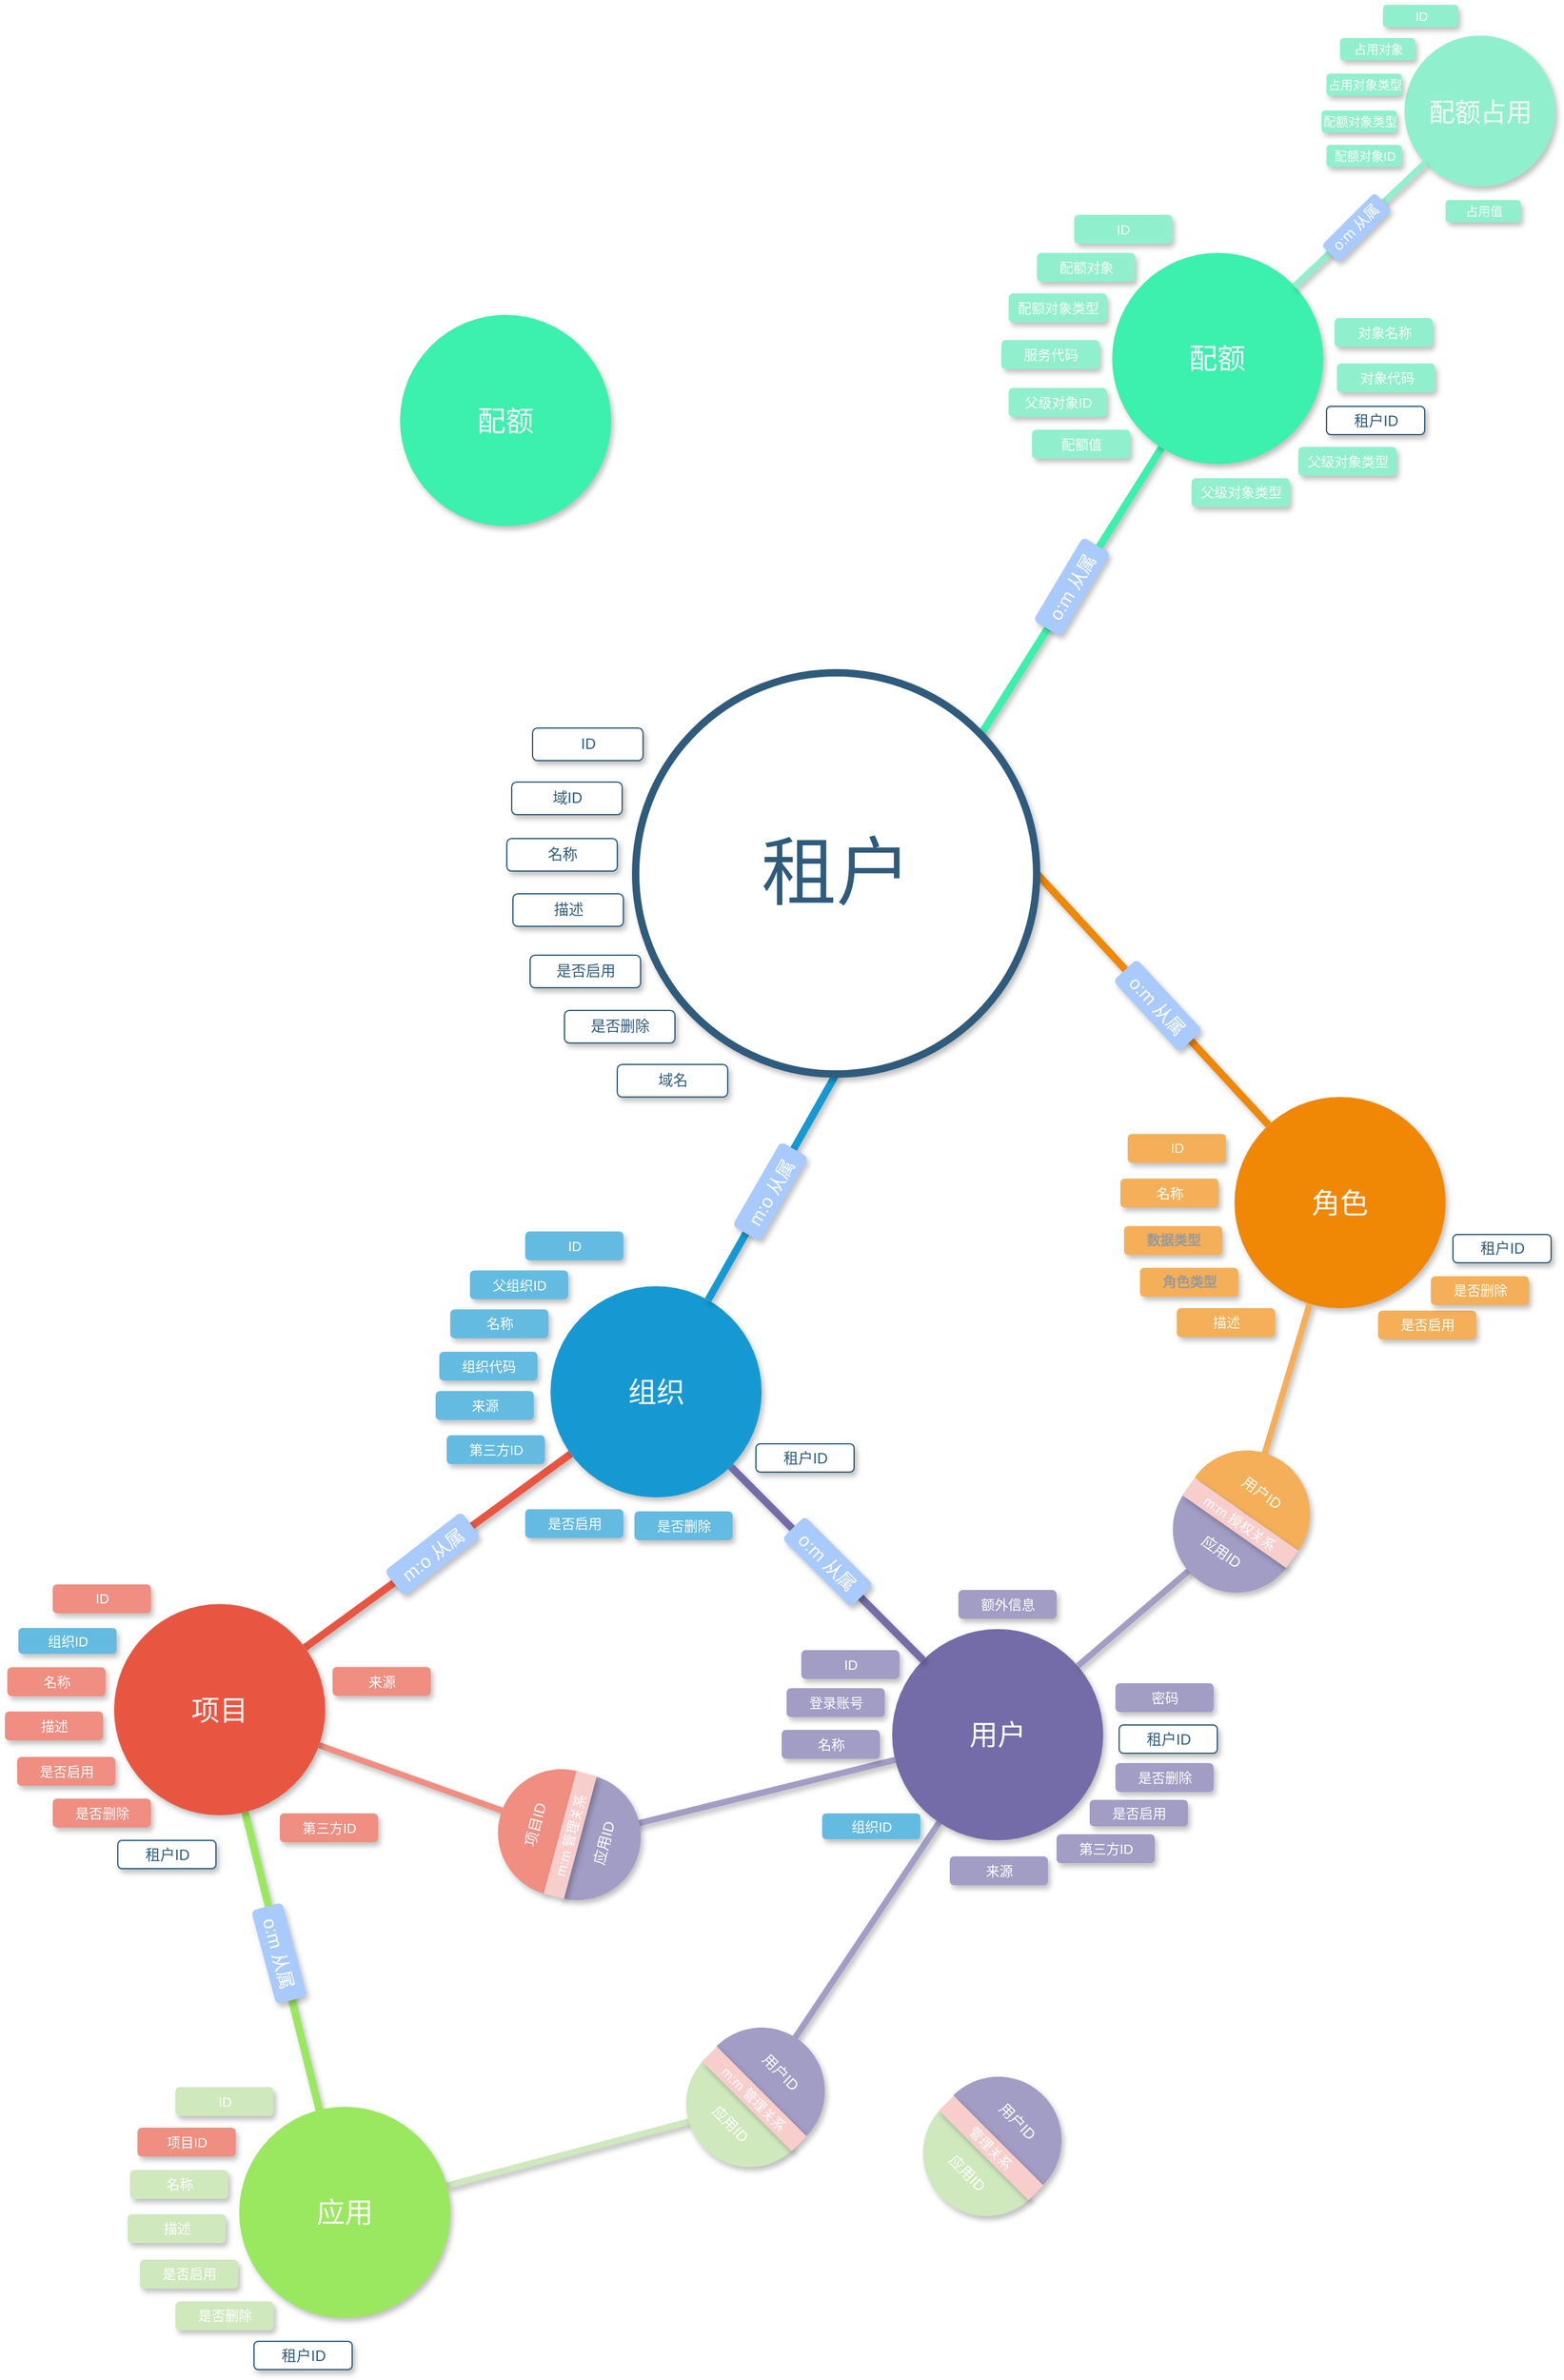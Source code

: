 <mxfile version="12.7.6" type="github">
  <diagram id="6a731a19-8d31-9384-78a2-239565b7b9f0" name="Page-1">
    <mxGraphModel dx="4859" dy="473" grid="0" gridSize="10" guides="1" tooltips="1" connect="1" arrows="1" fold="1" page="1" pageScale="1" pageWidth="2000" pageHeight="3000" background="#ffffff" math="0" shadow="0">
      <root>
        <mxCell id="0" />
        <mxCell id="1" parent="0" />
        <mxCell id="uGYCaoZWWmBtxd0d4g1E-1641" style="endArrow=none;strokeWidth=6;strokeColor=#3CF0AE;html=1;exitX=0.618;exitY=0.539;exitDx=0;exitDy=0;shadow=1;exitPerimeter=0;" edge="1" parent="1" source="j6NOBljnlDJ0_zuV5T52-1543" target="uGYCaoZWWmBtxd0d4g1E-1632">
          <mxGeometry relative="1" as="geometry">
            <mxPoint x="-2457.049" y="1775.897" as="targetPoint" />
            <mxPoint x="-2646.0" y="1570.995" as="sourcePoint" />
          </mxGeometry>
        </mxCell>
        <mxCell id="uGYCaoZWWmBtxd0d4g1E-1561" style="endArrow=none;strokeWidth=5;strokeColor=#F08E81;html=1;shadow=1;" edge="1" parent="1" source="uGYCaoZWWmBtxd0d4g1E-1622" target="uGYCaoZWWmBtxd0d4g1E-1546">
          <mxGeometry relative="1" as="geometry">
            <mxPoint x="-3321.999" y="2515.004" as="targetPoint" />
            <mxPoint x="-3120.065" y="2471.111" as="sourcePoint" />
          </mxGeometry>
        </mxCell>
        <mxCell id="uGYCaoZWWmBtxd0d4g1E-1572" style="endArrow=none;strokeWidth=5;strokeColor=#CFE8BC;html=1;exitX=0.5;exitY=1;exitDx=0;exitDy=0;shadow=1;" edge="1" parent="1" source="uGYCaoZWWmBtxd0d4g1E-1603" target="uGYCaoZWWmBtxd0d4g1E-1565">
          <mxGeometry relative="1" as="geometry">
            <mxPoint x="-3150" y="2631.0" as="targetPoint" />
            <mxPoint x="-2971.691" y="2692.556" as="sourcePoint" />
          </mxGeometry>
        </mxCell>
        <mxCell id="uGYCaoZWWmBtxd0d4g1E-1566" style="endArrow=none;strokeWidth=6;strokeColor=#9AE85F;html=1;shadow=1;" edge="1" parent="1" source="uGYCaoZWWmBtxd0d4g1E-1565" target="uGYCaoZWWmBtxd0d4g1E-1546">
          <mxGeometry relative="1" as="geometry">
            <mxPoint x="-3433" y="2511" as="targetPoint" />
            <mxPoint x="-3336.105" y="2693.151" as="sourcePoint" />
          </mxGeometry>
        </mxCell>
        <mxCell id="j6NOBljnlDJ0_zuV5T52-1582" style="endArrow=none;strokeWidth=6;strokeColor=#F08705;html=1;exitX=1;exitY=0.5;exitDx=0;exitDy=0;shadow=1;" parent="1" source="j6NOBljnlDJ0_zuV5T52-1543" target="j6NOBljnlDJ0_zuV5T52-1581" edge="1">
          <mxGeometry relative="1" as="geometry">
            <mxPoint x="-2783.999" y="2057.799" as="targetPoint" />
            <mxPoint x="-2711.44" y="1901.71" as="sourcePoint" />
          </mxGeometry>
        </mxCell>
        <mxCell id="uGYCaoZWWmBtxd0d4g1E-1573" style="endArrow=none;strokeWidth=5;strokeColor=#A29DC5;html=1;shadow=1;" edge="1" parent="1" source="uGYCaoZWWmBtxd0d4g1E-1603" target="j6NOBljnlDJ0_zuV5T52-1565">
          <mxGeometry relative="1" as="geometry">
            <mxPoint x="-2790.968" y="2542.956" as="targetPoint" />
            <mxPoint x="-2971.213" y="2692.368" as="sourcePoint" />
          </mxGeometry>
        </mxCell>
        <mxCell id="uGYCaoZWWmBtxd0d4g1E-1562" style="endArrow=none;strokeWidth=5;strokeColor=#A29DC5;html=1;exitX=0.5;exitY=1;exitDx=0;exitDy=0;shadow=1;" edge="1" parent="1" source="uGYCaoZWWmBtxd0d4g1E-1622" target="j6NOBljnlDJ0_zuV5T52-1565">
          <mxGeometry relative="1" as="geometry">
            <mxPoint x="-2966.371" y="2412.909" as="targetPoint" />
            <mxPoint x="-3120.065" y="2471.111" as="sourcePoint" />
          </mxGeometry>
        </mxCell>
        <mxCell id="uGYCaoZWWmBtxd0d4g1E-1547" style="endArrow=none;strokeWidth=6;strokeColor=#E85642;html=1;shadow=1;" edge="1" parent="1" source="riii1gefVDgEGiFUZTim-1546" target="uGYCaoZWWmBtxd0d4g1E-1546">
          <mxGeometry relative="1" as="geometry">
            <mxPoint x="-3054.001" y="2453.229" as="targetPoint" />
            <mxPoint x="-3210.749" y="2322.501" as="sourcePoint" />
          </mxGeometry>
        </mxCell>
        <mxCell id="1374" value="ID" style="rounded=1;fillColor=#64BBE2;strokeColor=none;strokeWidth=3;shadow=1;html=1;fontColor=#FFFFFF;fontSize=11;" parent="1" vertex="1">
          <mxGeometry x="-3159" y="1968" width="80" height="23.5" as="geometry" />
        </mxCell>
        <mxCell id="riii1gefVDgEGiFUZTim-1546" value="组织" style="ellipse;whiteSpace=wrap;html=1;shadow=1;fontFamily=Helvetica;fontSize=23;fontColor=#FFFFFF;align=center;strokeWidth=3;fillColor=#1699D3;strokeColor=none;rotation=0;" parent="1" vertex="1">
          <mxGeometry x="-3138.37" y="2012.65" width="172" height="172" as="geometry" />
        </mxCell>
        <mxCell id="riii1gefVDgEGiFUZTim-1557" value="父组织ID" style="rounded=1;fillColor=#64BBE2;strokeColor=none;strokeWidth=3;shadow=1;html=1;fontColor=#FFFFFF;fontSize=11;" parent="1" vertex="1">
          <mxGeometry x="-3204" y="1999.75" width="80" height="23.5" as="geometry" />
        </mxCell>
        <mxCell id="j6NOBljnlDJ0_zuV5T52-1545" value="ID" style="rounded=1;fillColor=#FFFFFF;strokeColor=#2F5B7C;strokeWidth=1;shadow=1;html=1;fontColor=#2F5B7C;" parent="1" vertex="1">
          <mxGeometry x="-3153" y="1558" width="90" height="26.5" as="geometry" />
        </mxCell>
        <mxCell id="j6NOBljnlDJ0_zuV5T52-1546" value="名称" style="rounded=1;fillColor=#FFFFFF;strokeColor=#2F5B7C;strokeWidth=1;shadow=1;html=1;fontColor=#2F5B7C;" parent="1" vertex="1">
          <mxGeometry x="-3174" y="1648" width="90" height="26.5" as="geometry" />
        </mxCell>
        <mxCell id="j6NOBljnlDJ0_zuV5T52-1547" value="描述" style="rounded=1;fillColor=#FFFFFF;strokeColor=#2F5B7C;strokeWidth=1;shadow=1;html=1;fontColor=#2F5B7C;" parent="1" vertex="1">
          <mxGeometry x="-3169" y="1693" width="90" height="26.5" as="geometry" />
        </mxCell>
        <mxCell id="j6NOBljnlDJ0_zuV5T52-1548" value="是否启用" style="rounded=1;fillColor=#FFFFFF;strokeColor=#2F5B7C;strokeWidth=1;shadow=1;html=1;fontColor=#2F5B7C;" parent="1" vertex="1">
          <mxGeometry x="-3155" y="1743" width="90" height="26.5" as="geometry" />
        </mxCell>
        <mxCell id="j6NOBljnlDJ0_zuV5T52-1549" value="域ID" style="rounded=1;fillColor=#FFFFFF;strokeColor=#2F5B7C;strokeWidth=1;shadow=1;html=1;fontColor=#2F5B7C;" parent="1" vertex="1">
          <mxGeometry x="-3170" y="1602" width="90" height="26.5" as="geometry" />
        </mxCell>
        <mxCell id="j6NOBljnlDJ0_zuV5T52-1550" style="endArrow=none;strokeWidth=6;strokeColor=#1699D3;html=1;exitX=0.5;exitY=1;exitDx=0;exitDy=0;shadow=1;" parent="1" source="j6NOBljnlDJ0_zuV5T52-1543" target="riii1gefVDgEGiFUZTim-1546" edge="1">
          <mxGeometry relative="1" as="geometry">
            <mxPoint x="-2714.82" y="1971.5" as="targetPoint" />
            <mxPoint x="-2924.004" y="1960.054" as="sourcePoint" />
          </mxGeometry>
        </mxCell>
        <mxCell id="j6NOBljnlDJ0_zuV5T52-1556" value="是否删除" style="rounded=1;fillColor=#FFFFFF;strokeColor=#2F5B7C;strokeWidth=1;shadow=1;html=1;fontColor=#2F5B7C;" parent="1" vertex="1">
          <mxGeometry x="-3127" y="1788" width="90" height="26.5" as="geometry" />
        </mxCell>
        <mxCell id="j6NOBljnlDJ0_zuV5T52-1558" value="名称" style="rounded=1;fillColor=#64BBE2;strokeColor=none;strokeWidth=3;shadow=1;html=1;fontColor=#FFFFFF;fontSize=11;" parent="1" vertex="1">
          <mxGeometry x="-3220.07" y="2031.5" width="80" height="23.5" as="geometry" />
        </mxCell>
        <mxCell id="j6NOBljnlDJ0_zuV5T52-1559" value="组织代码" style="rounded=1;fillColor=#64BBE2;strokeColor=none;strokeWidth=3;shadow=1;html=1;fontColor=#FFFFFF;fontSize=11;" parent="1" vertex="1">
          <mxGeometry x="-3229" y="2066" width="80" height="23.5" as="geometry" />
        </mxCell>
        <mxCell id="j6NOBljnlDJ0_zuV5T52-1560" value="来源" style="rounded=1;fillColor=#64BBE2;strokeColor=none;strokeWidth=3;shadow=1;html=1;fontColor=#FFFFFF;fontSize=11;" parent="1" vertex="1">
          <mxGeometry x="-3232" y="2098" width="80" height="23.5" as="geometry" />
        </mxCell>
        <mxCell id="j6NOBljnlDJ0_zuV5T52-1561" value="第三方ID" style="rounded=1;fillColor=#64BBE2;strokeColor=none;strokeWidth=3;shadow=1;html=1;fontColor=#FFFFFF;fontSize=11;" parent="1" vertex="1">
          <mxGeometry x="-3223" y="2134" width="80" height="23.5" as="geometry" />
        </mxCell>
        <mxCell id="j6NOBljnlDJ0_zuV5T52-1562" value="Text" style="text;html=1;align=center;verticalAlign=middle;resizable=0;points=[];autosize=1;fontSize=11;fontColor=#FFFFFF;shadow=1;" parent="1" vertex="1">
          <mxGeometry x="-2914" y="2319.59" width="40" height="20" as="geometry" />
        </mxCell>
        <mxCell id="j6NOBljnlDJ0_zuV5T52-1563" value="是否启用" style="rounded=1;fillColor=#64BBE2;strokeColor=none;strokeWidth=3;shadow=1;html=1;fontColor=#FFFFFF;fontSize=11;" parent="1" vertex="1">
          <mxGeometry x="-3159" y="2194.26" width="80" height="23.5" as="geometry" />
        </mxCell>
        <mxCell id="j6NOBljnlDJ0_zuV5T52-1564" value="是否删除" style="rounded=1;fillColor=#64BBE2;strokeColor=none;strokeWidth=3;shadow=1;html=1;fontColor=#FFFFFF;fontSize=11;" parent="1" vertex="1">
          <mxGeometry x="-3070" y="2196" width="80" height="23.5" as="geometry" />
        </mxCell>
        <mxCell id="j6NOBljnlDJ0_zuV5T52-1565" value="用户" style="ellipse;whiteSpace=wrap;html=1;shadow=1;fontFamily=Helvetica;fontSize=23;fontColor=#FFFFFF;align=center;strokeWidth=3;fillColor=#736ca8;strokeColor=none;" parent="1" vertex="1">
          <mxGeometry x="-2860" y="2291.91" width="172" height="172" as="geometry" />
        </mxCell>
        <mxCell id="j6NOBljnlDJ0_zuV5T52-1566" style="endArrow=none;strokeWidth=6;strokeColor=#736CA8;html=1;exitX=1;exitY=1;exitDx=0;exitDy=0;entryX=0;entryY=0;entryDx=0;entryDy=0;shadow=1;" parent="1" source="riii1gefVDgEGiFUZTim-1546" target="j6NOBljnlDJ0_zuV5T52-1565" edge="1">
          <mxGeometry relative="1" as="geometry">
            <mxPoint x="-2834.005" y="2169.315" as="targetPoint" />
            <mxPoint x="-2759.85" y="2013.5" as="sourcePoint" />
          </mxGeometry>
        </mxCell>
        <mxCell id="j6NOBljnlDJ0_zuV5T52-1567" value="ID" style="rounded=1;fillColor=#A29DC5;strokeColor=none;strokeWidth=3;shadow=1;html=1;fontColor=#FFFFFF;fontSize=11;" parent="1" vertex="1">
          <mxGeometry x="-2934" y="2309" width="80" height="23.5" as="geometry" />
        </mxCell>
        <mxCell id="j6NOBljnlDJ0_zuV5T52-1568" value="登录账号" style="rounded=1;fillColor=#A29DC5;strokeColor=none;strokeWidth=3;shadow=1;html=1;fontColor=#FFFFFF;fontSize=11;" parent="1" vertex="1">
          <mxGeometry x="-2946" y="2340" width="80" height="23.5" as="geometry" />
        </mxCell>
        <mxCell id="j6NOBljnlDJ0_zuV5T52-1569" value="名称" style="rounded=1;fillColor=#A29DC5;strokeColor=none;strokeWidth=3;shadow=1;html=1;fontColor=#FFFFFF;fontSize=11;" parent="1" vertex="1">
          <mxGeometry x="-2950" y="2374" width="80" height="23.5" as="geometry" />
        </mxCell>
        <mxCell id="j6NOBljnlDJ0_zuV5T52-1570" value="组织ID" style="rounded=1;fillColor=#64BBE2;strokeColor=none;strokeWidth=3;shadow=1;html=1;fontColor=#FFFFFF;fontSize=11;" parent="1" vertex="1">
          <mxGeometry x="-2917" y="2442" width="80" height="21" as="geometry" />
        </mxCell>
        <mxCell id="j6NOBljnlDJ0_zuV5T52-1571" value="来源" style="rounded=1;fillColor=#A29DC5;strokeColor=none;strokeWidth=3;shadow=1;html=1;fontColor=#FFFFFF;fontSize=11;" parent="1" vertex="1">
          <mxGeometry x="-2813" y="2477" width="80" height="23.5" as="geometry" />
        </mxCell>
        <mxCell id="j6NOBljnlDJ0_zuV5T52-1572" value="第三方ID" style="rounded=1;fillColor=#A29DC5;strokeColor=none;strokeWidth=3;shadow=1;html=1;fontColor=#FFFFFF;fontSize=11;" parent="1" vertex="1">
          <mxGeometry x="-2726" y="2459" width="80" height="23.5" as="geometry" />
        </mxCell>
        <mxCell id="j6NOBljnlDJ0_zuV5T52-1575" value="是否启用" style="rounded=1;fillColor=#A29DC5;strokeColor=none;strokeWidth=3;shadow=1;html=1;fontColor=#FFFFFF;fontSize=11;" parent="1" vertex="1">
          <mxGeometry x="-2699" y="2431" width="80" height="21.5" as="geometry" />
        </mxCell>
        <mxCell id="j6NOBljnlDJ0_zuV5T52-1576" value="是否删除" style="rounded=1;fillColor=#A29DC5;strokeColor=none;strokeWidth=3;shadow=1;html=1;fontColor=#FFFFFF;fontSize=11;" parent="1" vertex="1">
          <mxGeometry x="-2678" y="2401" width="80" height="23.5" as="geometry" />
        </mxCell>
        <mxCell id="j6NOBljnlDJ0_zuV5T52-1578" value="密码" style="rounded=1;fillColor=#A29DC5;strokeColor=none;strokeWidth=3;shadow=1;html=1;fontColor=#FFFFFF;fontSize=11;" parent="1" vertex="1">
          <mxGeometry x="-2678" y="2336" width="80" height="23.5" as="geometry" />
        </mxCell>
        <mxCell id="j6NOBljnlDJ0_zuV5T52-1579" value="域名" style="rounded=1;fillColor=#FFFFFF;strokeColor=#2F5B7C;strokeWidth=1;shadow=1;html=1;fontColor=#2F5B7C;" parent="1" vertex="1">
          <mxGeometry x="-3084" y="1832" width="90" height="26.5" as="geometry" />
        </mxCell>
        <mxCell id="j6NOBljnlDJ0_zuV5T52-1580" value="额外信息" style="rounded=1;fillColor=#A29DC5;strokeColor=none;strokeWidth=3;shadow=1;html=1;fontColor=#FFFFFF;fontSize=11;" parent="1" vertex="1">
          <mxGeometry x="-2806" y="2260" width="80" height="23.5" as="geometry" />
        </mxCell>
        <mxCell id="j6NOBljnlDJ0_zuV5T52-1581" value="角色" style="ellipse;whiteSpace=wrap;html=1;shadow=1;fontFamily=Helvetica;fontSize=23;fontColor=#FFFFFF;align=center;strokeWidth=3;fillColor=#F08705;strokeColor=none;" parent="1" vertex="1">
          <mxGeometry x="-2581" y="1858.5" width="172" height="172" as="geometry" />
        </mxCell>
        <mxCell id="j6NOBljnlDJ0_zuV5T52-1543" value="租户" style="ellipse;whiteSpace=wrap;html=1;shadow=1;fontFamily=Helvetica;fontSize=61;fontColor=#2F5B7C;align=center;strokeColor=#2F5B7C;strokeWidth=6;fillColor=#FFFFFF;fontStyle=0;gradientColor=none;" parent="1" vertex="1">
          <mxGeometry x="-3069" y="1513" width="326.75" height="326.75" as="geometry" />
        </mxCell>
        <mxCell id="j6NOBljnlDJ0_zuV5T52-1584" value="ID" style="rounded=1;fillColor=#F5AF58;strokeColor=none;strokeWidth=3;shadow=1;html=1;fontColor=#FFFFFF;fontSize=11;" parent="1" vertex="1">
          <mxGeometry x="-2668" y="1888.62" width="80" height="23.5" as="geometry" />
        </mxCell>
        <mxCell id="j6NOBljnlDJ0_zuV5T52-1585" value="名称" style="rounded=1;fillColor=#F5AF58;strokeColor=none;strokeWidth=3;shadow=1;html=1;fontColor=#FFFFFF;fontSize=11;" parent="1" vertex="1">
          <mxGeometry x="-2674" y="1925" width="80" height="23.5" as="geometry" />
        </mxCell>
        <mxCell id="j6NOBljnlDJ0_zuV5T52-1586" value="数据类型" style="rounded=1;fillColor=#F5AF58;strokeColor=none;strokeWidth=3;shadow=1;html=1;fontColor=#999999;fontSize=11;glass=0;comic=0;labelBackgroundColor=none;labelBorderColor=none;fontStyle=1" parent="1" vertex="1">
          <mxGeometry x="-2671" y="1963.62" width="80" height="23.5" as="geometry" />
        </mxCell>
        <mxCell id="j6NOBljnlDJ0_zuV5T52-1587" value="角色类型" style="rounded=1;fillColor=#F5AF58;strokeColor=none;strokeWidth=3;shadow=1;html=1;fontColor=#999999;fontSize=11;glass=0;comic=0;labelBackgroundColor=none;labelBorderColor=none;fontStyle=1" parent="1" vertex="1">
          <mxGeometry x="-2658" y="1997.62" width="80" height="23.5" as="geometry" />
        </mxCell>
        <mxCell id="j6NOBljnlDJ0_zuV5T52-1588" value="描述" style="rounded=1;fillColor=#F5AF58;strokeColor=none;strokeWidth=3;shadow=1;html=1;fontColor=#FFFFFF;fontSize=11;" parent="1" vertex="1">
          <mxGeometry x="-2628" y="2030.5" width="80" height="23.5" as="geometry" />
        </mxCell>
        <mxCell id="j6NOBljnlDJ0_zuV5T52-1589" value="是否启用" style="rounded=1;fillColor=#F5AF58;strokeColor=none;strokeWidth=3;shadow=1;html=1;fontColor=#FFFFFF;fontSize=11;" parent="1" vertex="1">
          <mxGeometry x="-2464" y="2032.5" width="80" height="23.5" as="geometry" />
        </mxCell>
        <mxCell id="j6NOBljnlDJ0_zuV5T52-1590" value="是否删除" style="rounded=1;fillColor=#F5AF58;strokeColor=none;strokeWidth=3;shadow=1;html=1;fontColor=#FFFFFF;fontSize=11;" parent="1" vertex="1">
          <mxGeometry x="-2421" y="2004.5" width="80" height="23.5" as="geometry" />
        </mxCell>
        <mxCell id="j6NOBljnlDJ0_zuV5T52-1591" style="endArrow=none;strokeWidth=5;strokeColor=#A29DC5;html=1;entryX=0.5;entryY=1;entryDx=0;entryDy=0;shadow=1;" parent="1" source="j6NOBljnlDJ0_zuV5T52-1565" target="uGYCaoZWWmBtxd0d4g1E-1628" edge="1">
          <mxGeometry relative="1" as="geometry">
            <mxPoint x="-2569.835" y="2204.877" as="targetPoint" />
            <mxPoint x="-2664" y="2195" as="sourcePoint" />
          </mxGeometry>
        </mxCell>
        <mxCell id="j6NOBljnlDJ0_zuV5T52-1593" style="endArrow=none;strokeWidth=5;strokeColor=#F5AF58;html=1;entryX=0.5;entryY=0;entryDx=0;entryDy=0;entryPerimeter=0;shadow=1;" parent="1" source="j6NOBljnlDJ0_zuV5T52-1581" target="uGYCaoZWWmBtxd0d4g1E-1626" edge="1">
          <mxGeometry relative="1" as="geometry">
            <mxPoint x="-2569.685" y="2205.445" as="targetPoint" />
            <mxPoint x="-2746.861" y="2129.759" as="sourcePoint" />
          </mxGeometry>
        </mxCell>
        <mxCell id="uGYCaoZWWmBtxd0d4g1E-1543" value="租户ID" style="rounded=1;fillColor=#FFFFFF;strokeColor=#2F5B7C;strokeWidth=1;shadow=1;html=1;fontColor=#2F5B7C;" vertex="1" parent="1">
          <mxGeometry x="-2403" y="1970.5" width="80" height="23" as="geometry" />
        </mxCell>
        <mxCell id="uGYCaoZWWmBtxd0d4g1E-1544" value="租户ID" style="rounded=1;fillColor=#FFFFFF;strokeColor=#2F5B7C;strokeWidth=1;shadow=1;html=1;fontColor=#2F5B7C;" vertex="1" parent="1">
          <mxGeometry x="-2971" y="2141" width="80" height="23" as="geometry" />
        </mxCell>
        <mxCell id="uGYCaoZWWmBtxd0d4g1E-1545" value="租户ID" style="rounded=1;fillColor=#FFFFFF;strokeColor=#2F5B7C;strokeWidth=1;shadow=1;html=1;fontColor=#2F5B7C;" vertex="1" parent="1">
          <mxGeometry x="-2675" y="2370" width="80" height="23" as="geometry" />
        </mxCell>
        <mxCell id="uGYCaoZWWmBtxd0d4g1E-1546" value="项目" style="ellipse;whiteSpace=wrap;html=1;shadow=1;fontFamily=Helvetica;fontSize=23;fontColor=#FFFFFF;align=center;strokeWidth=3;fillColor=#E85642;strokeColor=none;rotation=0;" vertex="1" parent="1">
          <mxGeometry x="-3494" y="2271.5" width="172" height="172" as="geometry" />
        </mxCell>
        <mxCell id="uGYCaoZWWmBtxd0d4g1E-1548" value="ID" style="rounded=1;fillColor=#F08E81;strokeColor=none;strokeWidth=3;shadow=1;html=1;fontColor=#FFFFFF;fontSize=11;" vertex="1" parent="1">
          <mxGeometry x="-3544" y="2255.5" width="80" height="23.5" as="geometry" />
        </mxCell>
        <mxCell id="uGYCaoZWWmBtxd0d4g1E-1549" value="名称" style="rounded=1;fillColor=#F08E81;strokeColor=none;strokeWidth=3;shadow=1;html=1;fontColor=#FFFFFF;fontSize=11;" vertex="1" parent="1">
          <mxGeometry x="-3581" y="2323" width="80" height="23.5" as="geometry" />
        </mxCell>
        <mxCell id="uGYCaoZWWmBtxd0d4g1E-1550" value="描述" style="rounded=1;fillColor=#F08E81;strokeColor=none;strokeWidth=3;shadow=1;html=1;fontColor=#FFFFFF;fontSize=11;" vertex="1" parent="1">
          <mxGeometry x="-3583" y="2359" width="80" height="23.5" as="geometry" />
        </mxCell>
        <mxCell id="uGYCaoZWWmBtxd0d4g1E-1551" value="组织ID" style="rounded=1;fillColor=#64BBE2;strokeColor=none;strokeWidth=3;shadow=1;html=1;fontColor=#FFFFFF;fontSize=11;" vertex="1" parent="1">
          <mxGeometry x="-3572" y="2291" width="80" height="21" as="geometry" />
        </mxCell>
        <mxCell id="uGYCaoZWWmBtxd0d4g1E-1552" value="是否启用" style="rounded=1;fillColor=#F08E81;strokeColor=none;strokeWidth=3;shadow=1;html=1;fontColor=#FFFFFF;fontSize=11;" vertex="1" parent="1">
          <mxGeometry x="-3573" y="2396" width="80" height="23.5" as="geometry" />
        </mxCell>
        <mxCell id="uGYCaoZWWmBtxd0d4g1E-1553" value="是否删除" style="rounded=1;fillColor=#F08E81;strokeColor=none;strokeWidth=3;shadow=1;html=1;fontColor=#FFFFFF;fontSize=11;" vertex="1" parent="1">
          <mxGeometry x="-3544" y="2430" width="80" height="23.5" as="geometry" />
        </mxCell>
        <mxCell id="uGYCaoZWWmBtxd0d4g1E-1554" value="来源" style="rounded=1;fillColor=#F08E81;strokeColor=none;strokeWidth=3;shadow=1;html=1;fontColor=#FFFFFF;fontSize=11;" vertex="1" parent="1">
          <mxGeometry x="-3316" y="2322.75" width="80" height="23.5" as="geometry" />
        </mxCell>
        <mxCell id="uGYCaoZWWmBtxd0d4g1E-1555" value="第三方ID" style="rounded=1;fillColor=#F08E81;strokeColor=none;strokeWidth=3;shadow=1;html=1;fontColor=#FFFFFF;fontSize=11;" vertex="1" parent="1">
          <mxGeometry x="-3359" y="2442" width="80" height="23.5" as="geometry" />
        </mxCell>
        <mxCell id="uGYCaoZWWmBtxd0d4g1E-1565" value="应用" style="ellipse;whiteSpace=wrap;html=1;shadow=1;fontFamily=Helvetica;fontSize=23;fontColor=#FFFFFF;align=center;strokeWidth=3;fillColor=#9AE85F;strokeColor=none;rotation=0;" vertex="1" parent="1">
          <mxGeometry x="-3392.07" y="2681" width="172" height="172" as="geometry" />
        </mxCell>
        <mxCell id="uGYCaoZWWmBtxd0d4g1E-1574" value="ID" style="rounded=1;fillColor=#CFE8BC;strokeColor=none;strokeWidth=3;shadow=1;html=1;fontColor=#FFFFFF;fontSize=11;" vertex="1" parent="1">
          <mxGeometry x="-3444" y="2665" width="80" height="23.5" as="geometry" />
        </mxCell>
        <mxCell id="uGYCaoZWWmBtxd0d4g1E-1575" value="名称" style="rounded=1;fillColor=#CFE8BC;strokeColor=none;strokeWidth=3;shadow=1;html=1;fontColor=#FFFFFF;fontSize=11;" vertex="1" parent="1">
          <mxGeometry x="-3481" y="2732.5" width="80" height="23.5" as="geometry" />
        </mxCell>
        <mxCell id="uGYCaoZWWmBtxd0d4g1E-1576" value="描述" style="rounded=1;fillColor=#CFE8BC;strokeColor=none;strokeWidth=3;shadow=1;html=1;fontColor=#FFFFFF;fontSize=11;" vertex="1" parent="1">
          <mxGeometry x="-3483" y="2768.5" width="80" height="23.5" as="geometry" />
        </mxCell>
        <mxCell id="uGYCaoZWWmBtxd0d4g1E-1578" value="是否启用" style="rounded=1;fillColor=#CFE8BC;strokeColor=none;strokeWidth=3;shadow=1;html=1;fontColor=#FFFFFF;fontSize=11;" vertex="1" parent="1">
          <mxGeometry x="-3473" y="2805.5" width="80" height="23.5" as="geometry" />
        </mxCell>
        <mxCell id="uGYCaoZWWmBtxd0d4g1E-1579" value="是否删除" style="rounded=1;fillColor=#CFE8BC;strokeColor=none;strokeWidth=3;shadow=1;html=1;fontColor=#FFFFFF;fontSize=11;" vertex="1" parent="1">
          <mxGeometry x="-3444" y="2839.5" width="80" height="23.5" as="geometry" />
        </mxCell>
        <mxCell id="uGYCaoZWWmBtxd0d4g1E-1580" value="项目ID" style="rounded=1;fillColor=#F08E81;strokeColor=none;strokeWidth=3;shadow=1;html=1;fontColor=#FFFFFF;fontSize=11;" vertex="1" parent="1">
          <mxGeometry x="-3474.93" y="2698" width="80" height="23.5" as="geometry" />
        </mxCell>
        <mxCell id="uGYCaoZWWmBtxd0d4g1E-1581" value="租户ID" style="rounded=1;fillColor=#FFFFFF;strokeColor=#2F5B7C;strokeWidth=1;shadow=1;html=1;fontColor=#2F5B7C;" vertex="1" parent="1">
          <mxGeometry x="-3491" y="2464" width="80" height="23" as="geometry" />
        </mxCell>
        <mxCell id="uGYCaoZWWmBtxd0d4g1E-1582" value="租户ID" style="rounded=1;fillColor=#FFFFFF;strokeColor=#2F5B7C;strokeWidth=1;shadow=1;html=1;fontColor=#2F5B7C;" vertex="1" parent="1">
          <mxGeometry x="-3380" y="2872" width="80" height="23" as="geometry" />
        </mxCell>
        <mxCell id="uGYCaoZWWmBtxd0d4g1E-1583" value="m:o&amp;nbsp;从属" style="rounded=1;whiteSpace=wrap;html=1;shadow=1;glass=0;comic=0;labelBackgroundColor=none;strokeColor=none;strokeWidth=1;fillColor=#A9CAFC;fontSize=15;fontColor=#FFFFFF;rotation=-60;" vertex="1" parent="1">
          <mxGeometry x="-2998.67" y="1922.5" width="79" height="26" as="geometry" />
        </mxCell>
        <mxCell id="uGYCaoZWWmBtxd0d4g1E-1592" value="o:m 从属" style="rounded=1;whiteSpace=wrap;html=1;shadow=1;glass=0;comic=0;labelBackgroundColor=none;strokeColor=none;strokeWidth=1;fillColor=#A9CAFC;fontSize=15;fontColor=#FFFFFF;rotation=47.2;" vertex="1" parent="1">
          <mxGeometry x="-2683" y="1771" width="79" height="26" as="geometry" />
        </mxCell>
        <mxCell id="uGYCaoZWWmBtxd0d4g1E-1593" value="m:o&amp;nbsp;从属" style="rounded=1;whiteSpace=wrap;html=1;shadow=1;glass=0;comic=0;labelBackgroundColor=none;strokeColor=none;strokeWidth=1;fillColor=#A9CAFC;fontSize=15;fontColor=#FFFFFF;rotation=-37.8;" vertex="1" parent="1">
          <mxGeometry x="-3274" y="2217.76" width="79" height="26" as="geometry" />
        </mxCell>
        <mxCell id="uGYCaoZWWmBtxd0d4g1E-1594" value="o:m&amp;nbsp;从属" style="rounded=1;whiteSpace=wrap;html=1;shadow=1;glass=0;comic=0;labelBackgroundColor=none;strokeColor=none;strokeWidth=1;fillColor=#A9CAFC;fontSize=15;fontColor=#FFFFFF;rotation=75;" vertex="1" parent="1">
          <mxGeometry x="-3399" y="2543" width="79" height="26" as="geometry" />
        </mxCell>
        <mxCell id="uGYCaoZWWmBtxd0d4g1E-1595" value="o:m 从属" style="rounded=1;whiteSpace=wrap;html=1;shadow=1;glass=0;comic=0;labelBackgroundColor=none;strokeColor=none;strokeWidth=1;fillColor=#A9CAFC;fontSize=15;fontColor=#FFFFFF;rotation=45;" vertex="1" parent="1">
          <mxGeometry x="-2952" y="2224" width="79" height="26" as="geometry" />
        </mxCell>
        <mxCell id="uGYCaoZWWmBtxd0d4g1E-1606" value="" style="group;rotation=45;shadow=1;" vertex="1" connectable="0" parent="1">
          <mxGeometry x="-3023" y="2614.003" width="103.332" height="118.5" as="geometry" />
        </mxCell>
        <mxCell id="uGYCaoZWWmBtxd0d4g1E-1601" value="" style="verticalLabelPosition=bottom;verticalAlign=top;html=1;shape=mxgraph.basic.half_circle;shadow=1;glass=0;comic=0;labelBackgroundColor=none;strokeColor=none;strokeWidth=1;fillColor=#A29DC5;gradientColor=none;fontSize=9;fontColor=none;noLabel=1;rotation=-135;" vertex="1" parent="uGYCaoZWWmBtxd0d4g1E-1606">
          <mxGeometry x="23" y="10" width="103.33" height="51.93" as="geometry" />
        </mxCell>
        <mxCell id="uGYCaoZWWmBtxd0d4g1E-1602" value="" style="verticalLabelPosition=bottom;verticalAlign=top;html=1;shape=mxgraph.basic.half_circle;shadow=1;glass=0;comic=0;labelBackgroundColor=none;strokeColor=none;strokeWidth=1;fillColor=#CFE8BC;gradientColor=none;fontSize=9;fontColor=none;noLabel=1;rotation=45;" vertex="1" parent="uGYCaoZWWmBtxd0d4g1E-1606">
          <mxGeometry x="-23" y="57" width="103" height="51.5" as="geometry" />
        </mxCell>
        <mxCell id="uGYCaoZWWmBtxd0d4g1E-1603" value="m:m 管理关系" style="rounded=0;whiteSpace=wrap;html=1;shadow=1;glass=0;comic=0;labelBackgroundColor=none;strokeColor=none;strokeWidth=1;fillColor=#f8cecc;fontSize=11;fontColor=#FFFFFF;rotation=45;" vertex="1" parent="uGYCaoZWWmBtxd0d4g1E-1606">
          <mxGeometry x="-1" y="52" width="103.33" height="17.07" as="geometry" />
        </mxCell>
        <mxCell id="uGYCaoZWWmBtxd0d4g1E-1604" value="用户ID" style="rounded=1;fillColor=none;strokeColor=none;strokeWidth=3;shadow=1;html=1;fontColor=#FFFFFF;fontSize=12;rotation=45;" vertex="1" parent="uGYCaoZWWmBtxd0d4g1E-1606">
          <mxGeometry x="47" y="31" width="50" height="15" as="geometry" />
        </mxCell>
        <mxCell id="uGYCaoZWWmBtxd0d4g1E-1605" value="应用ID" style="rounded=1;fillColor=none;strokeColor=none;strokeWidth=3;shadow=1;html=1;fontColor=#FFFFFF;fontSize=12;rotation=45;" vertex="1" parent="uGYCaoZWWmBtxd0d4g1E-1606">
          <mxGeometry x="6" y="73" width="50" height="15" as="geometry" />
        </mxCell>
        <mxCell id="uGYCaoZWWmBtxd0d4g1E-1613" value="" style="group;rotation=45;shadow=1;" vertex="1" connectable="0" parent="1">
          <mxGeometry x="-2830" y="2654.003" width="103.332" height="118.5" as="geometry" />
        </mxCell>
        <mxCell id="uGYCaoZWWmBtxd0d4g1E-1614" value="" style="verticalLabelPosition=bottom;verticalAlign=top;html=1;shape=mxgraph.basic.half_circle;shadow=1;glass=0;comic=0;labelBackgroundColor=none;strokeColor=none;strokeWidth=1;fillColor=#A29DC5;gradientColor=none;fontSize=9;fontColor=none;noLabel=1;rotation=-135;" vertex="1" parent="uGYCaoZWWmBtxd0d4g1E-1613">
          <mxGeometry x="23" y="10" width="103.33" height="51.93" as="geometry" />
        </mxCell>
        <mxCell id="uGYCaoZWWmBtxd0d4g1E-1615" value="" style="verticalLabelPosition=bottom;verticalAlign=top;html=1;shape=mxgraph.basic.half_circle;shadow=1;glass=0;comic=0;labelBackgroundColor=none;strokeColor=none;strokeWidth=1;fillColor=#CFE8BC;gradientColor=none;fontSize=9;fontColor=none;noLabel=1;rotation=45;" vertex="1" parent="uGYCaoZWWmBtxd0d4g1E-1613">
          <mxGeometry x="-23" y="57" width="103" height="51.5" as="geometry" />
        </mxCell>
        <mxCell id="uGYCaoZWWmBtxd0d4g1E-1616" value="管理关系" style="rounded=0;whiteSpace=wrap;html=1;shadow=1;glass=0;comic=0;labelBackgroundColor=none;strokeColor=none;strokeWidth=1;fillColor=#f8cecc;fontSize=11;fontColor=#FFFFFF;rotation=45;" vertex="1" parent="uGYCaoZWWmBtxd0d4g1E-1613">
          <mxGeometry x="-1" y="52" width="103.33" height="17.07" as="geometry" />
        </mxCell>
        <mxCell id="uGYCaoZWWmBtxd0d4g1E-1617" value="用户ID" style="rounded=1;fillColor=none;strokeColor=none;strokeWidth=3;shadow=1;html=1;fontColor=#FFFFFF;fontSize=12;rotation=45;" vertex="1" parent="uGYCaoZWWmBtxd0d4g1E-1613">
          <mxGeometry x="47" y="31" width="50" height="15" as="geometry" />
        </mxCell>
        <mxCell id="uGYCaoZWWmBtxd0d4g1E-1618" value="应用ID" style="rounded=1;fillColor=none;strokeColor=none;strokeWidth=3;shadow=1;html=1;fontColor=#FFFFFF;fontSize=12;rotation=45;" vertex="1" parent="uGYCaoZWWmBtxd0d4g1E-1613">
          <mxGeometry x="6" y="73" width="50" height="15" as="geometry" />
        </mxCell>
        <mxCell id="uGYCaoZWWmBtxd0d4g1E-1619" value="" style="group;rotation=-75;shadow=1;" vertex="1" connectable="0" parent="1">
          <mxGeometry x="-3175" y="2400.003" width="103.332" height="118.5" as="geometry" />
        </mxCell>
        <mxCell id="uGYCaoZWWmBtxd0d4g1E-1620" value="" style="verticalLabelPosition=bottom;verticalAlign=top;html=1;shape=mxgraph.basic.half_circle;shadow=1;glass=0;comic=0;labelBackgroundColor=none;strokeColor=none;strokeWidth=1;fillColor=#F08E81;gradientColor=none;fontSize=9;fontColor=none;noLabel=1;rotation=-255;" vertex="1" parent="uGYCaoZWWmBtxd0d4g1E-1619">
          <mxGeometry x="-31" y="25" width="103.33" height="51.93" as="geometry" />
        </mxCell>
        <mxCell id="uGYCaoZWWmBtxd0d4g1E-1621" value="" style="verticalLabelPosition=bottom;verticalAlign=top;html=1;shape=mxgraph.basic.half_circle;shadow=1;glass=0;comic=0;labelBackgroundColor=none;strokeColor=none;strokeWidth=1;fillColor=#A29DC5;gradientColor=none;fontSize=9;fontColor=none;noLabel=1;rotation=-75;" vertex="1" parent="uGYCaoZWWmBtxd0d4g1E-1619">
          <mxGeometry x="32" y="42" width="103" height="51.5" as="geometry" />
        </mxCell>
        <mxCell id="uGYCaoZWWmBtxd0d4g1E-1622" value="m:m 管理关系" style="rounded=0;whiteSpace=wrap;html=1;shadow=1;glass=0;comic=0;labelBackgroundColor=none;strokeColor=none;strokeWidth=1;fillColor=#f8cecc;fontSize=11;fontColor=#FFFFFF;rotation=-75;" vertex="1" parent="uGYCaoZWWmBtxd0d4g1E-1619">
          <mxGeometry x="1" y="51" width="103.33" height="17.07" as="geometry" />
        </mxCell>
        <mxCell id="uGYCaoZWWmBtxd0d4g1E-1623" value="项目ID" style="rounded=1;fillColor=none;strokeColor=none;strokeWidth=3;shadow=1;html=1;fontColor=#FFFFFF;fontSize=12;rotation=-75;" vertex="1" parent="uGYCaoZWWmBtxd0d4g1E-1619">
          <mxGeometry x="-1" y="44" width="50" height="15" as="geometry" />
        </mxCell>
        <mxCell id="uGYCaoZWWmBtxd0d4g1E-1624" value="应用ID" style="rounded=1;fillColor=none;strokeColor=none;strokeWidth=3;shadow=1;html=1;fontColor=#FFFFFF;fontSize=12;rotation=-75;" vertex="1" parent="uGYCaoZWWmBtxd0d4g1E-1619">
          <mxGeometry x="55" y="59" width="50" height="15" as="geometry" />
        </mxCell>
        <mxCell id="uGYCaoZWWmBtxd0d4g1E-1625" value="" style="group;rotation=35;shadow=1;" vertex="1" connectable="0" parent="1">
          <mxGeometry x="-2627" y="2145.003" width="103.332" height="118.5" as="geometry" />
        </mxCell>
        <mxCell id="uGYCaoZWWmBtxd0d4g1E-1626" value="" style="verticalLabelPosition=bottom;verticalAlign=top;html=1;shape=mxgraph.basic.half_circle;shadow=1;glass=0;comic=0;labelBackgroundColor=none;strokeColor=none;strokeWidth=1;fillColor=#F5AF58;gradientColor=none;fontSize=9;fontColor=none;noLabel=1;rotation=-145;" vertex="1" parent="uGYCaoZWWmBtxd0d4g1E-1625">
          <mxGeometry x="19" y="6" width="103.33" height="51.93" as="geometry" />
        </mxCell>
        <mxCell id="uGYCaoZWWmBtxd0d4g1E-1627" value="" style="verticalLabelPosition=bottom;verticalAlign=top;html=1;shape=mxgraph.basic.half_circle;shadow=1;glass=0;comic=0;labelBackgroundColor=none;strokeColor=none;strokeWidth=1;fillColor=#A29DC5;gradientColor=none;fontSize=9;fontColor=none;noLabel=1;rotation=35;" vertex="1" parent="uGYCaoZWWmBtxd0d4g1E-1625">
          <mxGeometry x="-19" y="61" width="103" height="51.5" as="geometry" />
        </mxCell>
        <mxCell id="uGYCaoZWWmBtxd0d4g1E-1628" value="m:m 授权关系" style="rounded=0;whiteSpace=wrap;html=1;shadow=1;glass=0;comic=0;labelBackgroundColor=none;strokeColor=none;strokeWidth=1;fillColor=#f8cecc;fontSize=11;fontColor=#FFFFFF;rotation=35;" vertex="1" parent="uGYCaoZWWmBtxd0d4g1E-1625">
          <mxGeometry x="-1" y="52" width="103.33" height="17.07" as="geometry" />
        </mxCell>
        <mxCell id="uGYCaoZWWmBtxd0d4g1E-1629" value="用户ID" style="rounded=1;fillColor=none;strokeColor=none;strokeWidth=3;shadow=1;html=1;fontColor=#FFFFFF;fontSize=12;rotation=35;" vertex="1" parent="uGYCaoZWWmBtxd0d4g1E-1625">
          <mxGeometry x="43" y="28" width="50" height="15" as="geometry" />
        </mxCell>
        <mxCell id="uGYCaoZWWmBtxd0d4g1E-1630" value="应用ID" style="rounded=1;fillColor=none;strokeColor=none;strokeWidth=3;shadow=1;html=1;fontColor=#FFFFFF;fontSize=12;rotation=35;" vertex="1" parent="uGYCaoZWWmBtxd0d4g1E-1625">
          <mxGeometry x="10" y="76" width="50" height="15" as="geometry" />
        </mxCell>
        <mxCell id="uGYCaoZWWmBtxd0d4g1E-1632" value="配额" style="ellipse;whiteSpace=wrap;html=1;shadow=1;fontFamily=Helvetica;fontSize=23;fontColor=#FFFFFF;align=center;strokeWidth=3;fillColor=#3CF0AE;strokeColor=none;" vertex="1" parent="1">
          <mxGeometry x="-2680.67" y="1171" width="172" height="172" as="geometry" />
        </mxCell>
        <mxCell id="uGYCaoZWWmBtxd0d4g1E-1633" value="ID" style="rounded=1;fillColor=#90F0CD;strokeColor=none;strokeWidth=3;shadow=1;html=1;fontColor=#FFFFFF;fontSize=11;" vertex="1" parent="1">
          <mxGeometry x="-2711.67" y="1140" width="80" height="23.5" as="geometry" />
        </mxCell>
        <mxCell id="uGYCaoZWWmBtxd0d4g1E-1634" value="配额对象" style="rounded=1;fillColor=#90F0CD;strokeColor=none;strokeWidth=3;shadow=1;html=1;fontColor=#FFFFFF;fontSize=11;" vertex="1" parent="1">
          <mxGeometry x="-2742" y="1171" width="80" height="23.5" as="geometry" />
        </mxCell>
        <mxCell id="uGYCaoZWWmBtxd0d4g1E-1635" value="配额对象类型" style="rounded=1;fillColor=#90F0CD;strokeColor=none;strokeWidth=3;shadow=1;html=1;fontColor=#FFFFFF;fontSize=11;" vertex="1" parent="1">
          <mxGeometry x="-2765" y="1204" width="80" height="23.5" as="geometry" />
        </mxCell>
        <mxCell id="uGYCaoZWWmBtxd0d4g1E-1636" value="服务代码" style="rounded=1;fillColor=#90F0CD;strokeColor=none;strokeWidth=3;shadow=1;html=1;fontColor=#FFFFFF;fontSize=11;" vertex="1" parent="1">
          <mxGeometry x="-2771" y="1242" width="80" height="23.5" as="geometry" />
        </mxCell>
        <mxCell id="uGYCaoZWWmBtxd0d4g1E-1637" value="父级对象ID" style="rounded=1;fillColor=#90F0CD;strokeColor=none;strokeWidth=3;shadow=1;html=1;fontColor=#FFFFFF;fontSize=11;" vertex="1" parent="1">
          <mxGeometry x="-2765" y="1281" width="80" height="23.5" as="geometry" />
        </mxCell>
        <mxCell id="uGYCaoZWWmBtxd0d4g1E-1638" value="父级对象类型" style="rounded=1;fillColor=#90F0CD;strokeColor=none;strokeWidth=3;shadow=1;html=1;fontColor=#FFFFFF;fontSize=11;" vertex="1" parent="1">
          <mxGeometry x="-2529" y="1329" width="80" height="23.5" as="geometry" />
        </mxCell>
        <mxCell id="uGYCaoZWWmBtxd0d4g1E-1640" value="父级对象类型" style="rounded=1;fillColor=#90F0CD;strokeColor=none;strokeWidth=3;shadow=1;html=1;fontColor=#FFFFFF;fontSize=11;" vertex="1" parent="1">
          <mxGeometry x="-2616" y="1354.5" width="80" height="23.5" as="geometry" />
        </mxCell>
        <mxCell id="uGYCaoZWWmBtxd0d4g1E-1643" value="租户ID" style="rounded=1;fillColor=#FFFFFF;strokeColor=#2F5B7C;strokeWidth=1;shadow=1;html=1;fontColor=#2F5B7C;" vertex="1" parent="1">
          <mxGeometry x="-2506" y="1296" width="80" height="23" as="geometry" />
        </mxCell>
        <mxCell id="uGYCaoZWWmBtxd0d4g1E-1644" value="o:m 从属" style="rounded=1;whiteSpace=wrap;html=1;shadow=1;glass=0;comic=0;labelBackgroundColor=none;strokeColor=none;strokeWidth=1;fillColor=#A9CAFC;fontSize=15;fontColor=#FFFFFF;rotation=-59.2;" vertex="1" parent="1">
          <mxGeometry x="-2753" y="1430" width="79" height="26" as="geometry" />
        </mxCell>
        <mxCell id="uGYCaoZWWmBtxd0d4g1E-1645" value="对象代码" style="rounded=1;fillColor=#90F0CD;strokeColor=none;strokeWidth=3;shadow=1;html=1;fontColor=#FFFFFF;fontSize=11;" vertex="1" parent="1">
          <mxGeometry x="-2497.5" y="1261" width="80" height="23.5" as="geometry" />
        </mxCell>
        <mxCell id="uGYCaoZWWmBtxd0d4g1E-1646" value="对象名称" style="rounded=1;fillColor=#90F0CD;strokeColor=none;strokeWidth=3;shadow=1;html=1;fontColor=#FFFFFF;fontSize=11;" vertex="1" parent="1">
          <mxGeometry x="-2499.5" y="1224" width="80" height="23.5" as="geometry" />
        </mxCell>
        <mxCell id="uGYCaoZWWmBtxd0d4g1E-1647" value="配额占用" style="ellipse;whiteSpace=wrap;html=1;shadow=1;fontFamily=Helvetica;fontSize=21;fontColor=#FFFFFF;align=center;strokeWidth=3;fillColor=#90F0CD;strokeColor=none;aspect=fixed;" vertex="1" parent="1">
          <mxGeometry x="-2442.5" y="994" width="123" height="123" as="geometry" />
        </mxCell>
        <mxCell id="uGYCaoZWWmBtxd0d4g1E-1648" style="endArrow=none;strokeWidth=5;strokeColor=#90F0CD;html=1;shadow=1;fontSize=11;" edge="1" parent="1" source="uGYCaoZWWmBtxd0d4g1E-1632" target="uGYCaoZWWmBtxd0d4g1E-1647">
          <mxGeometry relative="1" as="geometry">
            <mxPoint x="-2161.411" y="1215.003" as="targetPoint" />
            <mxPoint x="-2387.998" y="1574.338" as="sourcePoint" />
          </mxGeometry>
        </mxCell>
        <mxCell id="uGYCaoZWWmBtxd0d4g1E-1650" value="配额值" style="rounded=1;fillColor=#90F0CD;strokeColor=none;strokeWidth=3;shadow=1;html=1;fontColor=#FFFFFF;fontSize=11;" vertex="1" parent="1">
          <mxGeometry x="-2746" y="1315" width="80" height="23.5" as="geometry" />
        </mxCell>
        <mxCell id="uGYCaoZWWmBtxd0d4g1E-1651" value="ID" style="rounded=1;fillColor=#90F0CD;strokeColor=none;strokeWidth=3;shadow=1;html=1;fontColor=#FFFFFF;fontSize=10;" vertex="1" parent="1">
          <mxGeometry x="-2460" y="969" width="61.28" height="18" as="geometry" />
        </mxCell>
        <mxCell id="uGYCaoZWWmBtxd0d4g1E-1654" value="占用对象" style="rounded=1;fillColor=#90F0CD;strokeColor=none;strokeWidth=3;shadow=1;html=1;fontColor=#FFFFFF;fontSize=10;" vertex="1" parent="1">
          <mxGeometry x="-2495" y="996" width="61.28" height="18" as="geometry" />
        </mxCell>
        <mxCell id="uGYCaoZWWmBtxd0d4g1E-1655" value="占用对象类型" style="rounded=1;fillColor=#90F0CD;strokeColor=none;strokeWidth=3;shadow=1;html=1;fontColor=#FFFFFF;fontSize=10;" vertex="1" parent="1">
          <mxGeometry x="-2506" y="1025" width="61.28" height="18" as="geometry" />
        </mxCell>
        <mxCell id="uGYCaoZWWmBtxd0d4g1E-1656" value="配额对象类型" style="rounded=1;fillColor=#90F0CD;strokeColor=none;strokeWidth=3;shadow=1;html=1;fontColor=#FFFFFF;fontSize=10;" vertex="1" parent="1">
          <mxGeometry x="-2510" y="1055" width="61.28" height="18" as="geometry" />
        </mxCell>
        <mxCell id="uGYCaoZWWmBtxd0d4g1E-1657" value="配额对象ID" style="rounded=1;fillColor=#90F0CD;strokeColor=none;strokeWidth=3;shadow=1;html=1;fontColor=#FFFFFF;fontSize=10;" vertex="1" parent="1">
          <mxGeometry x="-2506" y="1083" width="61.28" height="18" as="geometry" />
        </mxCell>
        <mxCell id="uGYCaoZWWmBtxd0d4g1E-1658" value="占用值" style="rounded=1;fillColor=#90F0CD;strokeColor=none;strokeWidth=3;shadow=1;html=1;fontColor=#FFFFFF;fontSize=10;" vertex="1" parent="1">
          <mxGeometry x="-2409" y="1128" width="61.28" height="18" as="geometry" />
        </mxCell>
        <mxCell id="uGYCaoZWWmBtxd0d4g1E-1659" value="配额" style="ellipse;whiteSpace=wrap;html=1;shadow=1;fontFamily=Helvetica;fontSize=23;fontColor=#FFFFFF;align=center;strokeWidth=3;fillColor=#3CF0AE;strokeColor=none;" vertex="1" parent="1">
          <mxGeometry x="-3261" y="1221.5" width="172" height="172" as="geometry" />
        </mxCell>
        <mxCell id="uGYCaoZWWmBtxd0d4g1E-1660" value="o:m 从属" style="rounded=1;whiteSpace=wrap;html=1;shadow=1;glass=0;comic=0;labelBackgroundColor=none;strokeColor=none;strokeWidth=1;fillColor=#A9CAFC;fontSize=12;fontColor=#FFFFFF;rotation=-45;" vertex="1" parent="1">
          <mxGeometry x="-2511.82" y="1140.44" width="60.77" height="20" as="geometry" />
        </mxCell>
      </root>
    </mxGraphModel>
  </diagram>
</mxfile>
